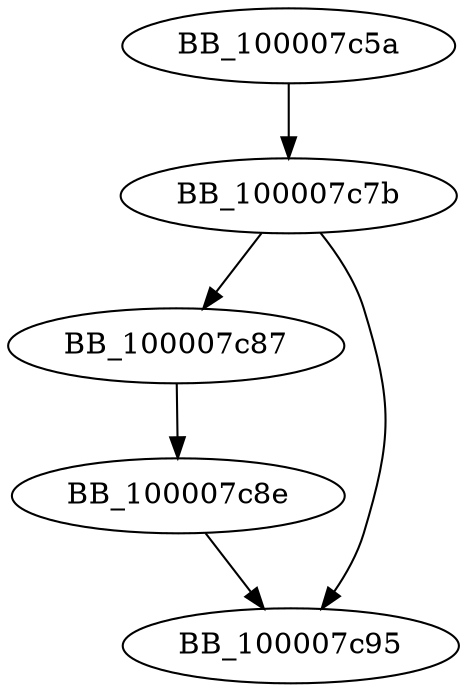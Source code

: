 DiGraph __ZN8HandlePP17setTimeoutRequestEt{
BB_100007c5a->BB_100007c7b
BB_100007c7b->BB_100007c87
BB_100007c7b->BB_100007c95
BB_100007c87->BB_100007c8e
BB_100007c8e->BB_100007c95
}
